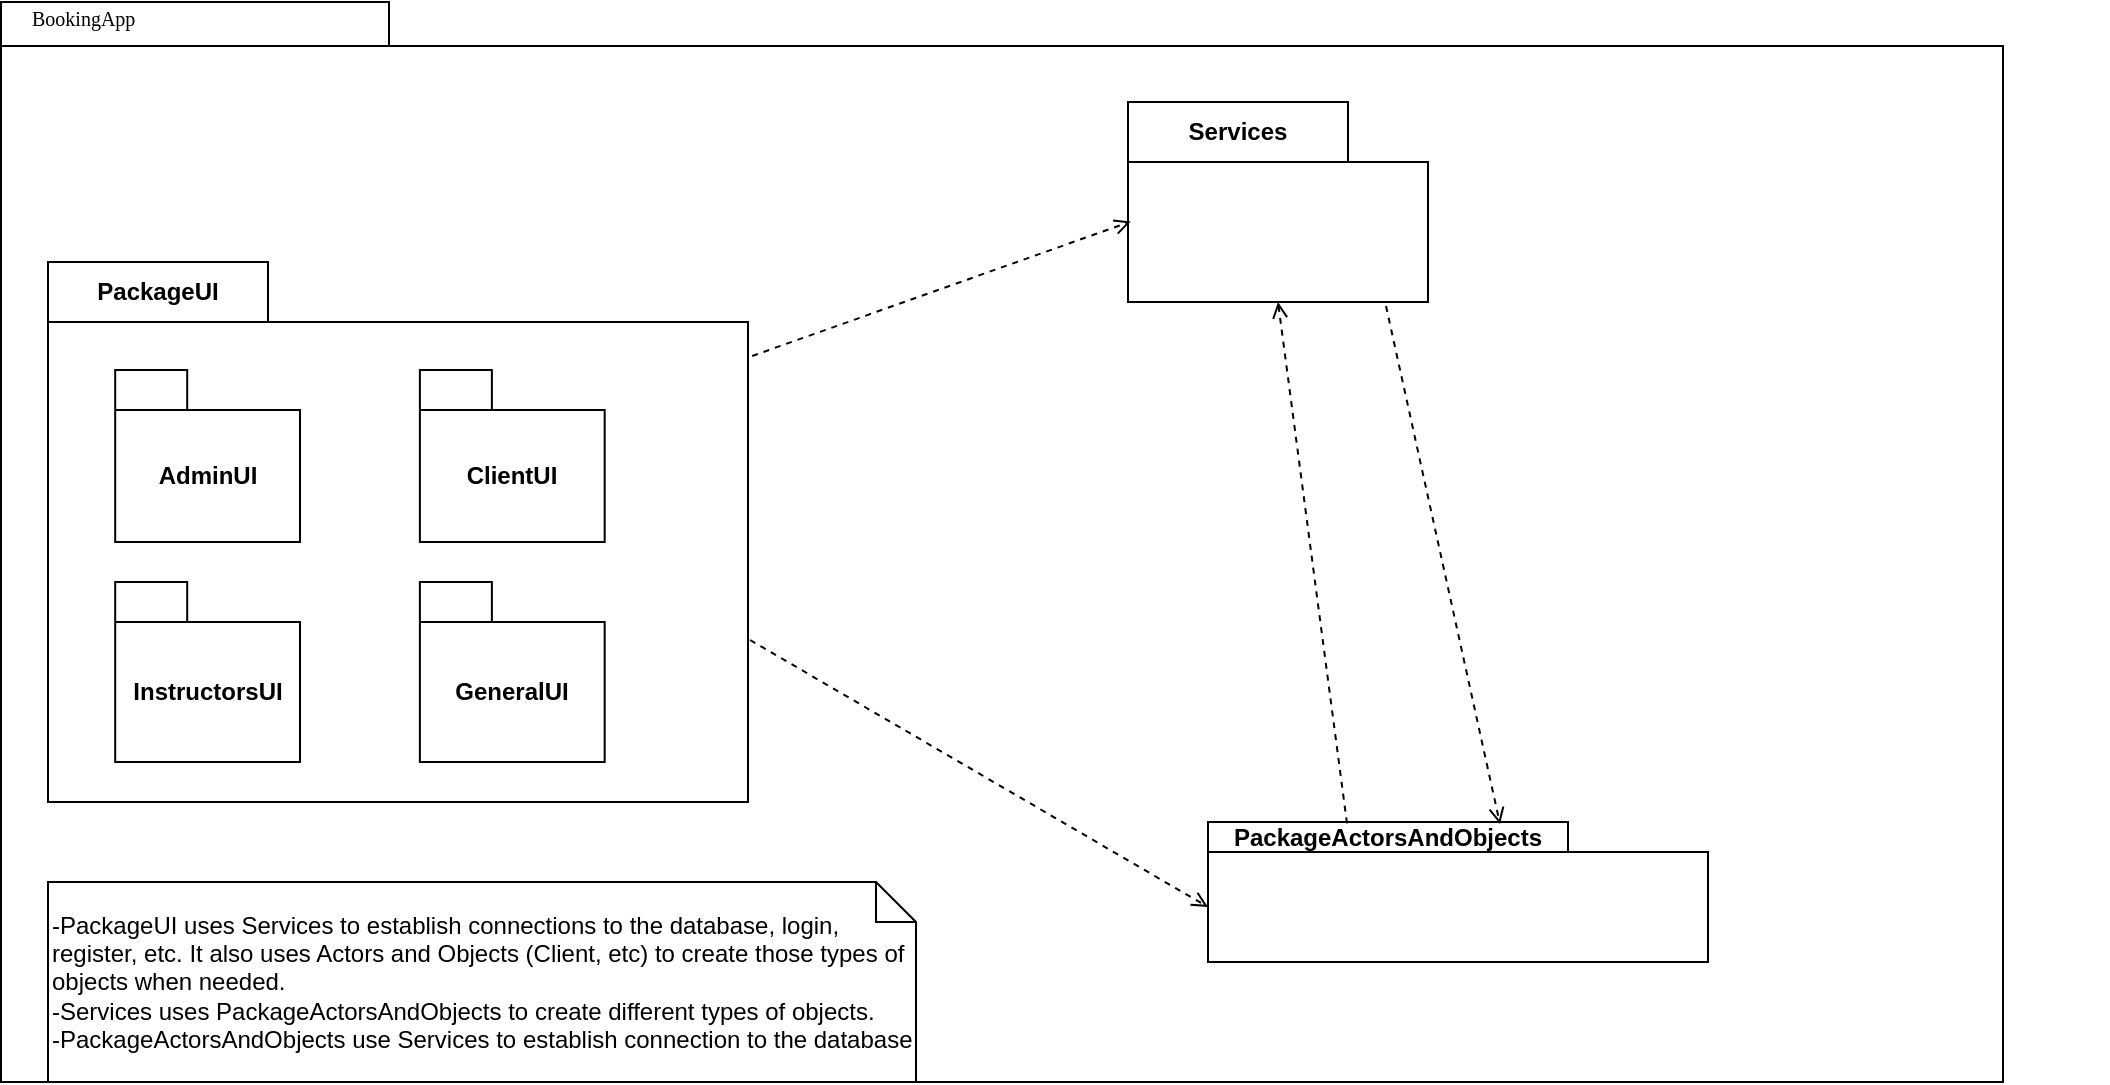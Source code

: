 <mxfile version="24.7.17">
  <diagram name="Page-1" id="b5b7bab2-c9e2-2cf4-8b2a-24fd1a2a6d21">
    <mxGraphModel dx="1593" dy="829" grid="1" gridSize="10" guides="1" tooltips="1" connect="1" arrows="1" fold="1" page="1" pageScale="1" pageWidth="827" pageHeight="1169" background="none" math="0" shadow="0">
      <root>
        <mxCell id="0" />
        <mxCell id="1" parent="0" />
        <mxCell id="6e0c8c40b5770093-72" value="" style="shape=folder;fontStyle=1;spacingTop=10;tabWidth=194;tabHeight=22;tabPosition=left;html=1;rounded=0;shadow=0;comic=0;labelBackgroundColor=none;strokeWidth=1;fillColor=none;fontFamily=Verdana;fontSize=10;align=center;" parent="1" vertex="1">
          <mxGeometry x="326.5" y="280" width="1001" height="540" as="geometry" />
        </mxCell>
        <mxCell id="6e0c8c40b5770093-73" value="BookingApp" style="text;html=1;align=left;verticalAlign=top;spacingTop=-4;fontSize=10;fontFamily=Verdana" parent="1" vertex="1">
          <mxGeometry x="340" y="280" width="130" height="20" as="geometry" />
        </mxCell>
        <mxCell id="Cz1wVpWTQ5gK7auSOGIC-4" value="PackageUI" style="shape=folder;fontStyle=1;tabWidth=110;tabHeight=30;tabPosition=left;html=1;boundedLbl=1;labelInHeader=1;container=1;collapsible=0;whiteSpace=wrap;" vertex="1" parent="1">
          <mxGeometry x="350" y="410" width="350" height="270" as="geometry" />
        </mxCell>
        <mxCell id="Cz1wVpWTQ5gK7auSOGIC-5" value="" style="html=1;strokeColor=none;resizeWidth=1;resizeHeight=1;fillColor=none;part=1;connectable=0;allowArrows=0;deletable=0;whiteSpace=wrap;" vertex="1" parent="Cz1wVpWTQ5gK7auSOGIC-4">
          <mxGeometry width="350" height="189" relative="1" as="geometry">
            <mxPoint y="30" as="offset" />
          </mxGeometry>
        </mxCell>
        <mxCell id="Cz1wVpWTQ5gK7auSOGIC-18" value="AdminUI" style="shape=folder;fontStyle=1;tabWidth=36;tabHeight=20;tabPosition=left;html=1;boundedLbl=1;whiteSpace=wrap;" vertex="1" parent="Cz1wVpWTQ5gK7auSOGIC-4">
          <mxGeometry x="33.6" y="54.01" width="92.4" height="85.99" as="geometry" />
        </mxCell>
        <mxCell id="Cz1wVpWTQ5gK7auSOGIC-19" value="ClientUI" style="shape=folder;fontStyle=1;tabWidth=36;tabHeight=20;tabPosition=left;html=1;boundedLbl=1;whiteSpace=wrap;" vertex="1" parent="Cz1wVpWTQ5gK7auSOGIC-4">
          <mxGeometry x="185.94" y="54" width="92.4" height="86" as="geometry" />
        </mxCell>
        <mxCell id="Cz1wVpWTQ5gK7auSOGIC-21" value="InstructorsUI" style="shape=folder;fontStyle=1;tabWidth=36;tabHeight=20;tabPosition=left;html=1;boundedLbl=1;whiteSpace=wrap;" vertex="1" parent="Cz1wVpWTQ5gK7auSOGIC-4">
          <mxGeometry x="33.6" y="160" width="92.4" height="90" as="geometry" />
        </mxCell>
        <mxCell id="Cz1wVpWTQ5gK7auSOGIC-23" value="GeneralUI" style="shape=folder;fontStyle=1;tabWidth=36;tabHeight=20;tabPosition=left;html=1;boundedLbl=1;whiteSpace=wrap;" vertex="1" parent="Cz1wVpWTQ5gK7auSOGIC-4">
          <mxGeometry x="185.94" y="160" width="92.4" height="90" as="geometry" />
        </mxCell>
        <mxCell id="Cz1wVpWTQ5gK7auSOGIC-6" value="PackageActorsAndObjects" style="shape=folder;fontStyle=1;tabWidth=180;tabHeight=15;tabPosition=left;html=1;boundedLbl=1;labelInHeader=1;container=1;collapsible=0;whiteSpace=wrap;" vertex="1" parent="1">
          <mxGeometry x="930" y="690" width="250" height="70" as="geometry" />
        </mxCell>
        <mxCell id="Cz1wVpWTQ5gK7auSOGIC-7" value="" style="html=1;strokeColor=none;resizeWidth=1;resizeHeight=1;fillColor=none;part=1;connectable=0;allowArrows=0;deletable=0;whiteSpace=wrap;" vertex="1" parent="Cz1wVpWTQ5gK7auSOGIC-6">
          <mxGeometry width="450.0" height="49" relative="1" as="geometry">
            <mxPoint y="30" as="offset" />
          </mxGeometry>
        </mxCell>
        <mxCell id="Cz1wVpWTQ5gK7auSOGIC-8" value="Services" style="shape=folder;fontStyle=1;tabWidth=110;tabHeight=30;tabPosition=left;html=1;boundedLbl=1;labelInHeader=1;container=1;collapsible=0;whiteSpace=wrap;" vertex="1" parent="1">
          <mxGeometry x="890" y="330" width="150" height="100" as="geometry" />
        </mxCell>
        <mxCell id="Cz1wVpWTQ5gK7auSOGIC-9" value="" style="html=1;strokeColor=none;resizeWidth=1;resizeHeight=1;fillColor=none;part=1;connectable=0;allowArrows=0;deletable=0;whiteSpace=wrap;" vertex="1" parent="Cz1wVpWTQ5gK7auSOGIC-8">
          <mxGeometry width="150" height="70" relative="1" as="geometry">
            <mxPoint y="30" as="offset" />
          </mxGeometry>
        </mxCell>
        <mxCell id="Cz1wVpWTQ5gK7auSOGIC-12" value="" style="endArrow=open;html=1;rounded=0;align=center;verticalAlign=bottom;dashed=1;endFill=0;labelBackgroundColor=none;entryX=0.009;entryY=0.598;entryDx=0;entryDy=0;entryPerimeter=0;exitX=1.006;exitY=0.174;exitDx=0;exitDy=0;exitPerimeter=0;" edge="1" parent="1" source="Cz1wVpWTQ5gK7auSOGIC-4" target="Cz1wVpWTQ5gK7auSOGIC-8">
          <mxGeometry relative="1" as="geometry">
            <mxPoint x="720" y="449.76" as="sourcePoint" />
            <mxPoint x="880" y="449.76" as="targetPoint" />
          </mxGeometry>
        </mxCell>
        <mxCell id="Cz1wVpWTQ5gK7auSOGIC-13" value="" style="resizable=0;html=1;align=center;verticalAlign=top;labelBackgroundColor=none;" connectable="0" vertex="1" parent="Cz1wVpWTQ5gK7auSOGIC-12">
          <mxGeometry relative="1" as="geometry" />
        </mxCell>
        <mxCell id="Cz1wVpWTQ5gK7auSOGIC-16" value="" style="endArrow=open;html=1;rounded=0;align=center;verticalAlign=bottom;dashed=1;endFill=0;labelBackgroundColor=none;entryX=0.584;entryY=0.014;entryDx=0;entryDy=0;entryPerimeter=0;exitX=0.86;exitY=1.02;exitDx=0;exitDy=0;exitPerimeter=0;" edge="1" parent="1" source="Cz1wVpWTQ5gK7auSOGIC-8" target="Cz1wVpWTQ5gK7auSOGIC-6">
          <mxGeometry relative="1" as="geometry">
            <mxPoint x="850" y="458" as="sourcePoint" />
            <mxPoint x="1011" y="420" as="targetPoint" />
          </mxGeometry>
        </mxCell>
        <mxCell id="Cz1wVpWTQ5gK7auSOGIC-17" value="" style="resizable=0;html=1;align=center;verticalAlign=top;labelBackgroundColor=none;" connectable="0" vertex="1" parent="Cz1wVpWTQ5gK7auSOGIC-16">
          <mxGeometry relative="1" as="geometry" />
        </mxCell>
        <mxCell id="Cz1wVpWTQ5gK7auSOGIC-24" value="" style="endArrow=open;html=1;rounded=0;align=center;verticalAlign=bottom;dashed=1;endFill=0;labelBackgroundColor=none;entryX=0;entryY=0;entryDx=0;entryDy=42.5;entryPerimeter=0;exitX=1.003;exitY=0.7;exitDx=0;exitDy=0;exitPerimeter=0;" edge="1" parent="1" source="Cz1wVpWTQ5gK7auSOGIC-4" target="Cz1wVpWTQ5gK7auSOGIC-6">
          <mxGeometry relative="1" as="geometry">
            <mxPoint x="710" y="607" as="sourcePoint" />
            <mxPoint x="899" y="510" as="targetPoint" />
          </mxGeometry>
        </mxCell>
        <mxCell id="Cz1wVpWTQ5gK7auSOGIC-25" value="" style="resizable=0;html=1;align=center;verticalAlign=top;labelBackgroundColor=none;" connectable="0" vertex="1" parent="Cz1wVpWTQ5gK7auSOGIC-24">
          <mxGeometry relative="1" as="geometry" />
        </mxCell>
        <mxCell id="Cz1wVpWTQ5gK7auSOGIC-26" value="" style="endArrow=open;html=1;rounded=0;align=center;verticalAlign=bottom;dashed=1;endFill=0;labelBackgroundColor=none;entryX=0.5;entryY=1;entryDx=0;entryDy=0;entryPerimeter=0;exitX=0.278;exitY=0.01;exitDx=0;exitDy=0;exitPerimeter=0;" edge="1" parent="1" source="Cz1wVpWTQ5gK7auSOGIC-6" target="Cz1wVpWTQ5gK7auSOGIC-8">
          <mxGeometry relative="1" as="geometry">
            <mxPoint x="939.5" y="430" as="sourcePoint" />
            <mxPoint x="990.5" y="691" as="targetPoint" />
          </mxGeometry>
        </mxCell>
        <mxCell id="Cz1wVpWTQ5gK7auSOGIC-27" value="" style="resizable=0;html=1;align=center;verticalAlign=top;labelBackgroundColor=none;" connectable="0" vertex="1" parent="Cz1wVpWTQ5gK7auSOGIC-26">
          <mxGeometry relative="1" as="geometry" />
        </mxCell>
        <mxCell id="Cz1wVpWTQ5gK7auSOGIC-28" value="-PackageUI uses Services to establish connections to the database, login, register, etc. It also uses Actors and Objects (Client, etc) to create those types of objects when needed.&lt;div&gt;-Services uses PackageActorsAndObjects to create different types of objects.&lt;/div&gt;&lt;div&gt;-PackageActorsAndObjects use Services to establish connection to the database&lt;/div&gt;" style="shape=note;size=20;whiteSpace=wrap;html=1;align=left;" vertex="1" parent="1">
          <mxGeometry x="350" y="720" width="434" height="100" as="geometry" />
        </mxCell>
      </root>
    </mxGraphModel>
  </diagram>
</mxfile>
